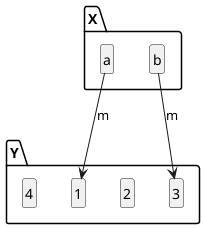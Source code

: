 @startuml
skinparam shadowing false
hide members
hide circle
class "X.a"
class "X.b"
class "Y.1"
class "Y.2"
class "Y.3"
class "Y.4"

"X.a" --> "Y.1" : "m"
"X.b" --> "Y.3" : "m"
@enduml
